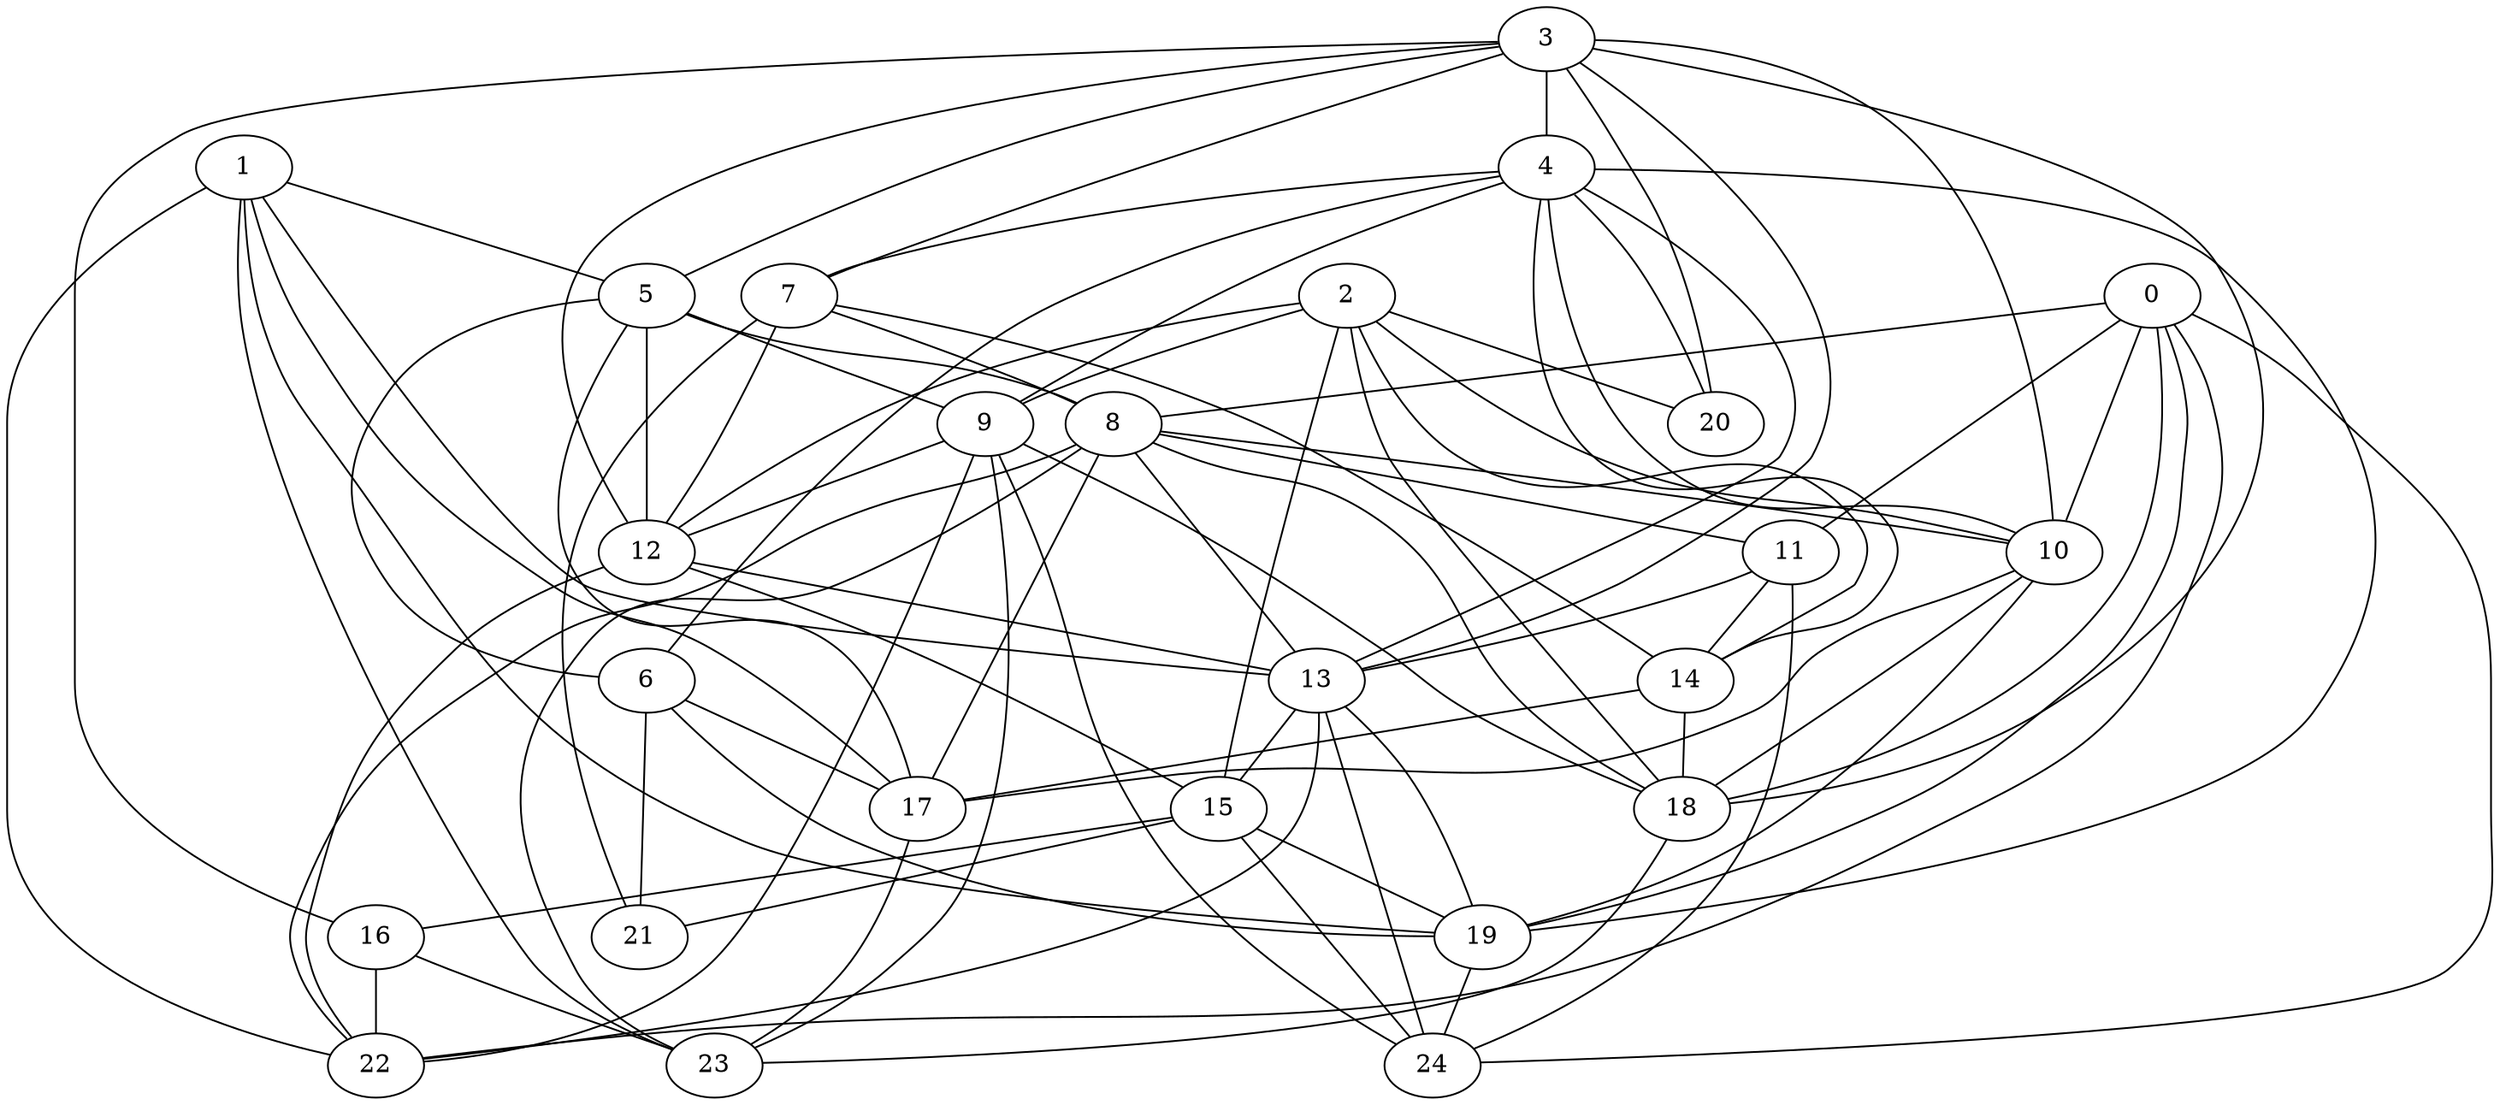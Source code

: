 strict graph "gnp_random_graph(25,0.25)" {
0;
1;
2;
3;
4;
5;
6;
7;
8;
9;
10;
11;
12;
13;
14;
15;
16;
17;
18;
19;
20;
21;
22;
23;
24;
0 -- 8  [is_available=True, prob="1.0"];
0 -- 10  [is_available=True, prob="0.74739226754"];
0 -- 11  [is_available=True, prob="0.403618577524"];
0 -- 18  [is_available=True, prob="0.843436359679"];
0 -- 19  [is_available=True, prob="1.0"];
0 -- 22  [is_available=True, prob="0.824371125137"];
0 -- 24  [is_available=True, prob="0.126558765045"];
1 -- 5  [is_available=True, prob="0.386808461592"];
1 -- 13  [is_available=True, prob="0.160985169749"];
1 -- 17  [is_available=True, prob="1.0"];
1 -- 19  [is_available=True, prob="0.869335360775"];
1 -- 22  [is_available=True, prob="0.152564668748"];
1 -- 23  [is_available=True, prob="0.0482376798019"];
2 -- 9  [is_available=True, prob="0.320637362569"];
2 -- 10  [is_available=True, prob="0.163034242657"];
2 -- 12  [is_available=True, prob="1.0"];
2 -- 14  [is_available=True, prob="0.543825167639"];
2 -- 15  [is_available=True, prob="1.0"];
2 -- 18  [is_available=True, prob="1.0"];
2 -- 20  [is_available=True, prob="1.0"];
3 -- 4  [is_available=True, prob="0.865056348089"];
3 -- 5  [is_available=True, prob="0.497909717432"];
3 -- 7  [is_available=True, prob="0.981742866962"];
3 -- 10  [is_available=True, prob="0.335521844675"];
3 -- 12  [is_available=True, prob="0.458523102169"];
3 -- 13  [is_available=True, prob="1.0"];
3 -- 16  [is_available=True, prob="0.0227270202309"];
3 -- 18  [is_available=True, prob="0.528982560954"];
3 -- 20  [is_available=True, prob="0.354832307858"];
4 -- 6  [is_available=True, prob="0.360804630813"];
4 -- 7  [is_available=True, prob="1.0"];
4 -- 9  [is_available=True, prob="0.192762471116"];
4 -- 10  [is_available=True, prob="0.0587007005007"];
4 -- 13  [is_available=True, prob="0.203422635674"];
4 -- 14  [is_available=True, prob="1.0"];
4 -- 19  [is_available=True, prob="1.0"];
4 -- 20  [is_available=True, prob="0.0503963125207"];
5 -- 6  [is_available=True, prob="1.0"];
5 -- 8  [is_available=True, prob="0.12665064076"];
5 -- 9  [is_available=True, prob="0.121807614355"];
5 -- 12  [is_available=True, prob="0.343078436145"];
5 -- 17  [is_available=True, prob="0.959610052555"];
6 -- 17  [is_available=True, prob="0.172633402725"];
6 -- 19  [is_available=True, prob="0.957222052352"];
6 -- 21  [is_available=True, prob="1.0"];
7 -- 8  [is_available=True, prob="1.0"];
7 -- 12  [is_available=True, prob="0.962871213432"];
7 -- 14  [is_available=True, prob="0.239882930158"];
7 -- 21  [is_available=True, prob="0.503578997206"];
8 -- 10  [is_available=True, prob="0.727587179583"];
8 -- 11  [is_available=True, prob="0.629522810003"];
8 -- 13  [is_available=True, prob="0.823882010702"];
8 -- 17  [is_available=True, prob="0.230695215161"];
8 -- 18  [is_available=True, prob="0.142917553421"];
8 -- 22  [is_available=True, prob="0.488807286997"];
8 -- 23  [is_available=True, prob="0.521007654349"];
9 -- 12  [is_available=True, prob="1.0"];
9 -- 18  [is_available=True, prob="0.939915187825"];
9 -- 22  [is_available=True, prob="0.064789427698"];
9 -- 23  [is_available=True, prob="1.0"];
9 -- 24  [is_available=True, prob="0.890555858289"];
10 -- 17  [is_available=True, prob="1.0"];
10 -- 18  [is_available=True, prob="0.956243202715"];
10 -- 19  [is_available=True, prob="1.0"];
11 -- 13  [is_available=True, prob="1.0"];
11 -- 14  [is_available=True, prob="0.784877367108"];
11 -- 24  [is_available=True, prob="0.608435712984"];
12 -- 13  [is_available=True, prob="0.851116202232"];
12 -- 15  [is_available=True, prob="0.207092378976"];
12 -- 22  [is_available=True, prob="1.0"];
13 -- 15  [is_available=True, prob="0.264401519045"];
13 -- 19  [is_available=True, prob="0.0650442875083"];
13 -- 22  [is_available=True, prob="0.0270176884294"];
13 -- 24  [is_available=True, prob="0.26196559957"];
14 -- 17  [is_available=True, prob="1.0"];
14 -- 18  [is_available=True, prob="1.0"];
15 -- 16  [is_available=True, prob="0.101519092922"];
15 -- 19  [is_available=True, prob="1.0"];
15 -- 21  [is_available=True, prob="0.354439492983"];
15 -- 24  [is_available=True, prob="0.274906401989"];
16 -- 23  [is_available=True, prob="1.0"];
16 -- 22  [is_available=True, prob="0.316357066902"];
17 -- 23  [is_available=True, prob="0.842015928788"];
18 -- 23  [is_available=True, prob="0.239181667133"];
19 -- 24  [is_available=True, prob="0.926118702454"];
}
